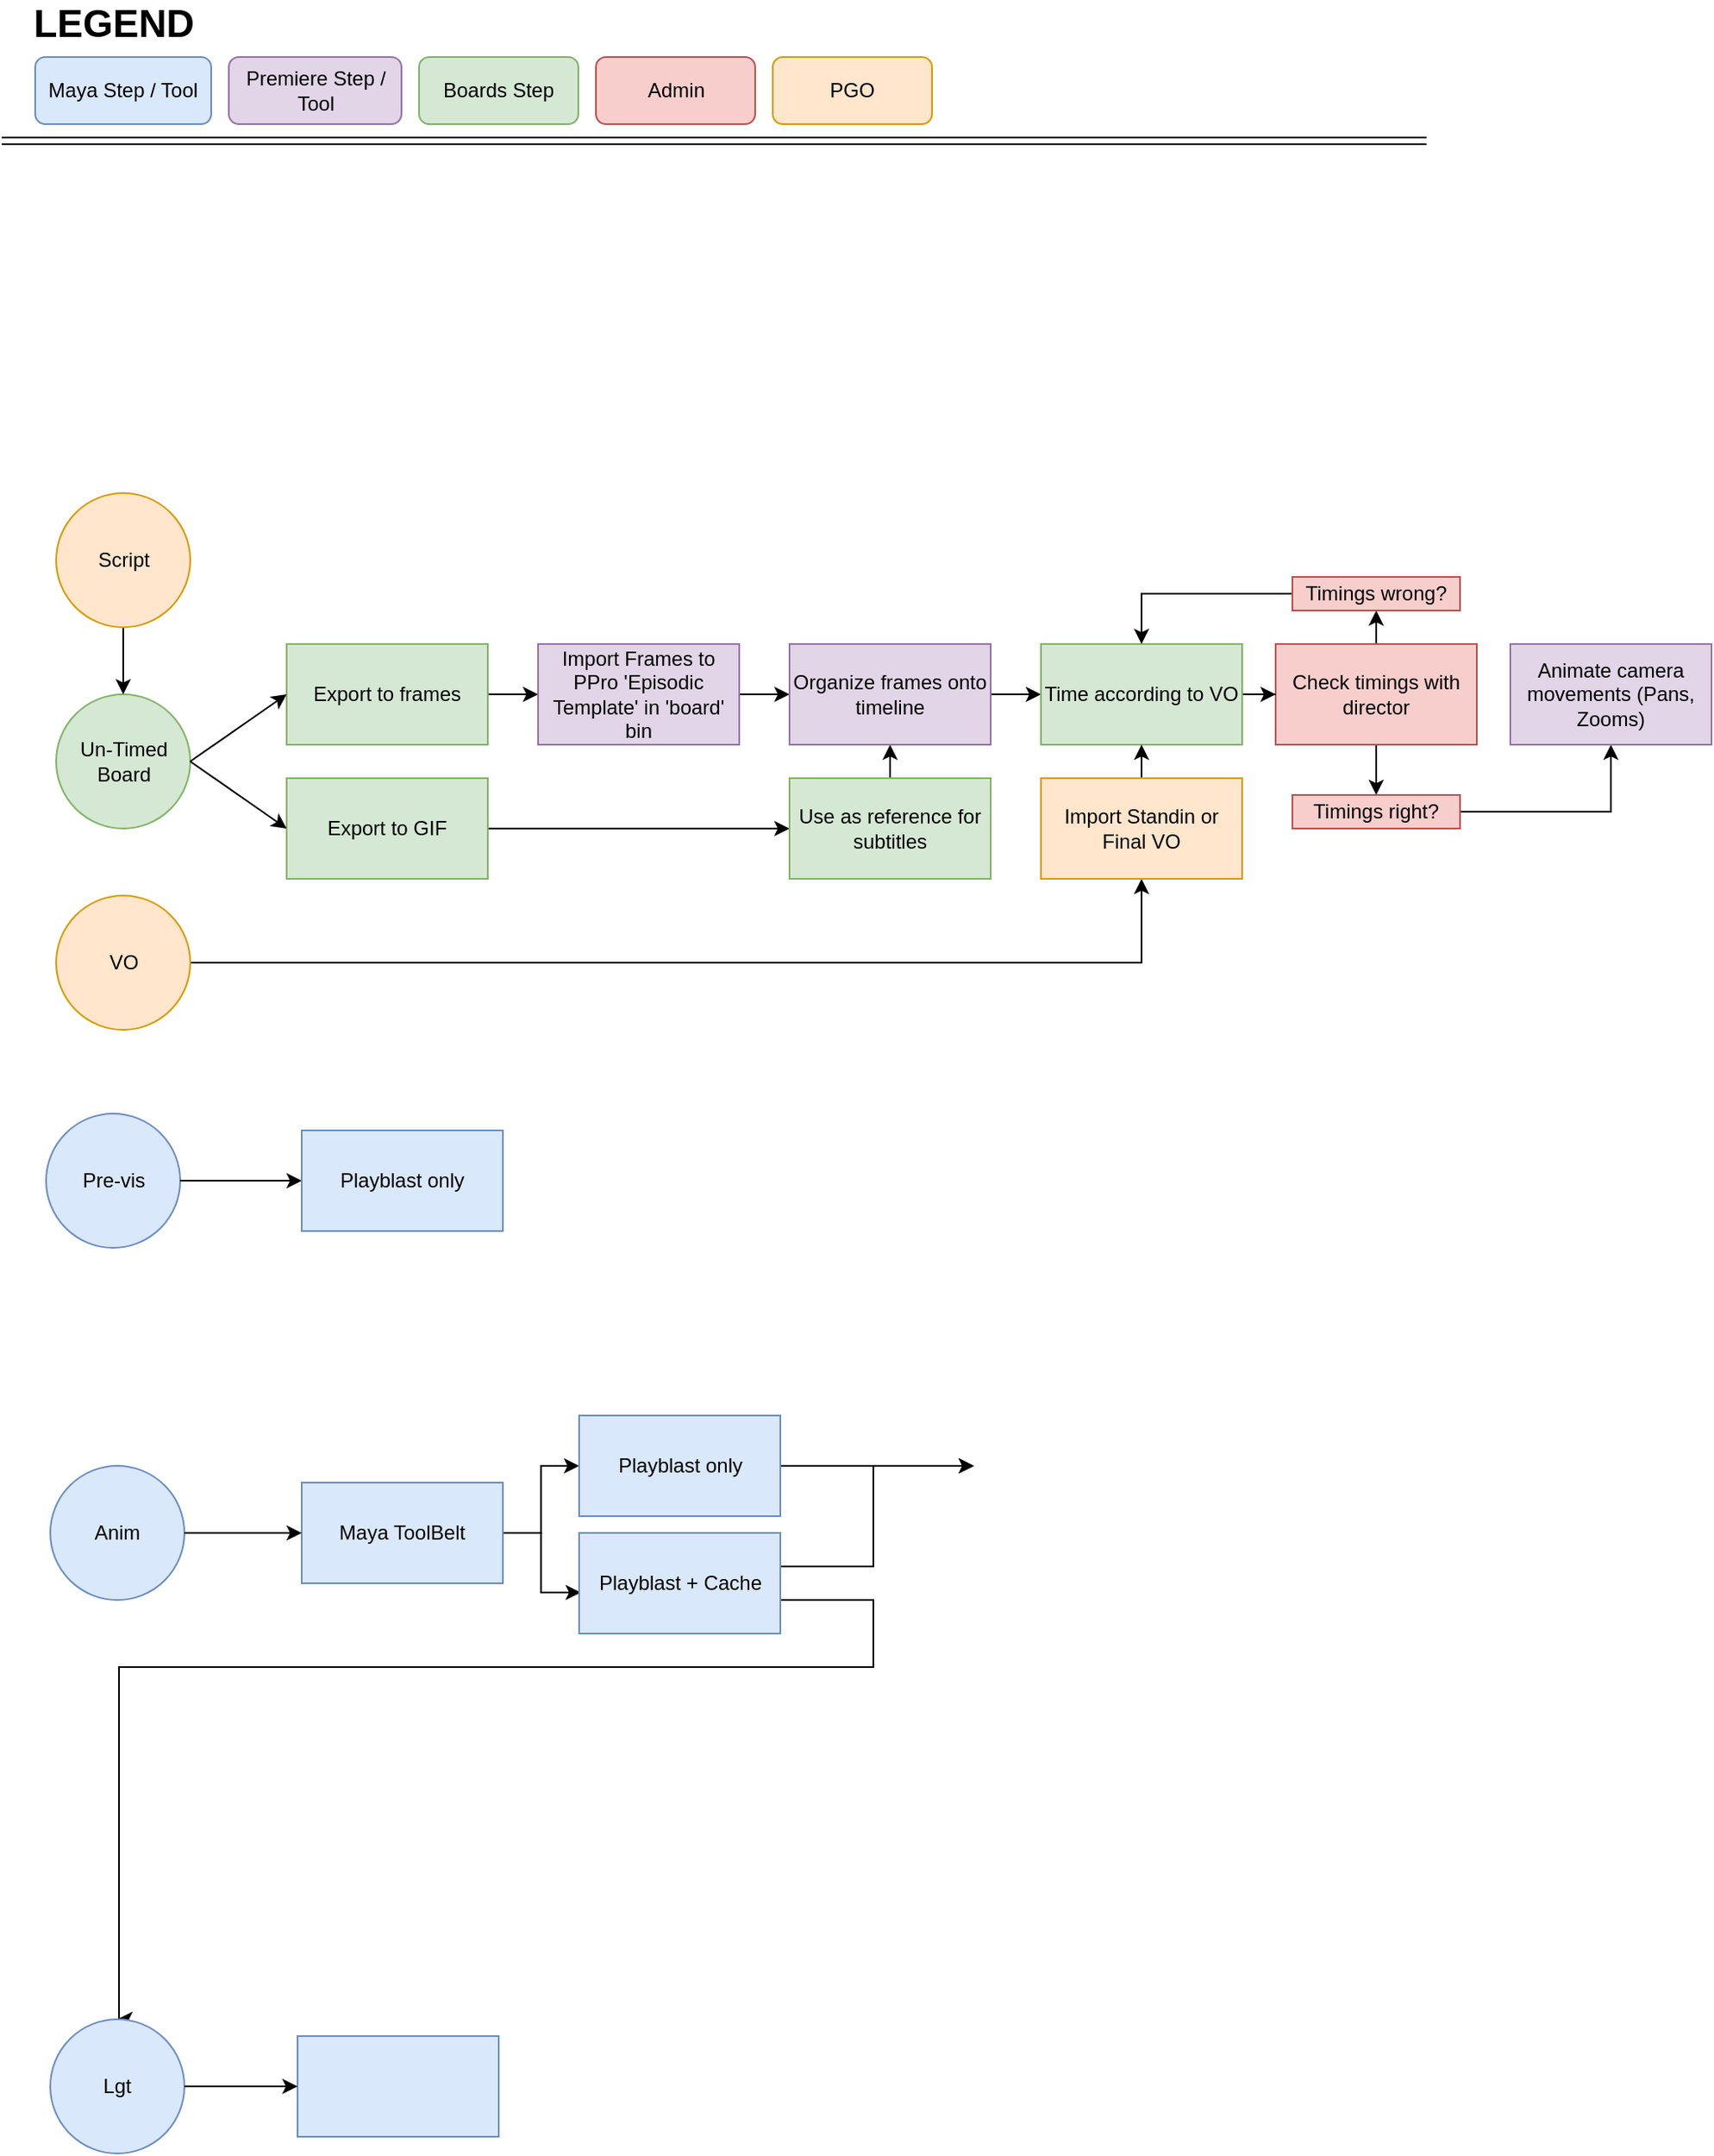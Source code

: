 <mxfile version="10.7.5" type="github"><diagram id="CCXeJW7M9jx39fnr2ovB" name="Page-1"><mxGraphModel dx="861" dy="1075" grid="1" gridSize="10" guides="1" tooltips="1" connect="1" arrows="1" fold="1" page="1" pageScale="1" pageWidth="850" pageHeight="1100" math="0" shadow="0"><root><mxCell id="0"/><mxCell id="1" parent="0"/><mxCell id="S4QCxYn6otUafmFbAQv0-1" value="Pre-vis" style="ellipse;whiteSpace=wrap;html=1;aspect=fixed;fillColor=#dae8fc;strokeColor=#6c8ebf;" parent="1" vertex="1"><mxGeometry x="26.5" y="670" width="80" height="80" as="geometry"/></mxCell><mxCell id="S4QCxYn6otUafmFbAQv0-4" value="" style="endArrow=classic;html=1;exitX=1;exitY=0.5;exitDx=0;exitDy=0;entryX=0;entryY=0.5;entryDx=0;entryDy=0;fillColor=#dae8fc;strokeColor=#000000;" parent="1" source="S4QCxYn6otUafmFbAQv0-1" target="z_4vQgYtqCrbbHdfwWRi-2" edge="1"><mxGeometry width="50" height="50" relative="1" as="geometry"><mxPoint x="26.5" y="820" as="sourcePoint"/><mxPoint x="177" y="710" as="targetPoint"/></mxGeometry></mxCell><mxCell id="S4QCxYn6otUafmFbAQv0-5" value="Un-Timed Board" style="ellipse;whiteSpace=wrap;html=1;aspect=fixed;fillColor=#d5e8d4;strokeColor=#82b366;" parent="1" vertex="1"><mxGeometry x="32.5" y="420" width="80" height="80" as="geometry"/></mxCell><mxCell id="2LvJmRA9mDnXVUI-L1Ei-2" style="edgeStyle=orthogonalEdgeStyle;rounded=0;orthogonalLoop=1;jettySize=auto;html=1;entryX=0;entryY=0.5;entryDx=0;entryDy=0;" parent="1" source="S4QCxYn6otUafmFbAQv0-6" target="2LvJmRA9mDnXVUI-L1Ei-1" edge="1"><mxGeometry relative="1" as="geometry"/></mxCell><mxCell id="S4QCxYn6otUafmFbAQv0-6" value="Export to frames" style="rounded=0;whiteSpace=wrap;html=1;fillColor=#d5e8d4;strokeColor=#82b366;" parent="1" vertex="1"><mxGeometry x="170" y="390" width="120" height="60" as="geometry"/></mxCell><mxCell id="S4QCxYn6otUafmFbAQv0-7" value="" style="endArrow=classic;html=1;exitX=1;exitY=0.5;exitDx=0;exitDy=0;entryX=0;entryY=0.5;entryDx=0;entryDy=0;" parent="1" source="S4QCxYn6otUafmFbAQv0-5" target="S4QCxYn6otUafmFbAQv0-6" edge="1"><mxGeometry width="50" height="50" relative="1" as="geometry"><mxPoint x="100" y="470" as="sourcePoint"/><mxPoint x="170" y="470" as="targetPoint"/></mxGeometry></mxCell><mxCell id="S4QCxYn6otUafmFbAQv0-11" style="edgeStyle=orthogonalEdgeStyle;rounded=0;orthogonalLoop=1;jettySize=auto;html=1;entryX=0;entryY=0.5;entryDx=0;entryDy=0;" parent="1" source="S4QCxYn6otUafmFbAQv0-8" target="S4QCxYn6otUafmFbAQv0-10" edge="1"><mxGeometry relative="1" as="geometry"><Array as="points"><mxPoint x="430" y="500"/><mxPoint x="430" y="500"/></Array></mxGeometry></mxCell><mxCell id="S4QCxYn6otUafmFbAQv0-8" value="Export to GIF" style="rounded=0;whiteSpace=wrap;html=1;fillColor=#d5e8d4;strokeColor=#82b366;" parent="1" vertex="1"><mxGeometry x="170" y="470" width="120" height="60" as="geometry"/></mxCell><mxCell id="S4QCxYn6otUafmFbAQv0-9" value="" style="endArrow=classic;html=1;exitX=1;exitY=0.5;exitDx=0;exitDy=0;entryX=0;entryY=0.5;entryDx=0;entryDy=0;" parent="1" source="S4QCxYn6otUafmFbAQv0-5" target="S4QCxYn6otUafmFbAQv0-8" edge="1"><mxGeometry width="50" height="50" relative="1" as="geometry"><mxPoint x="20" y="720" as="sourcePoint"/><mxPoint x="70" y="670" as="targetPoint"/></mxGeometry></mxCell><mxCell id="2LvJmRA9mDnXVUI-L1Ei-6" style="edgeStyle=orthogonalEdgeStyle;rounded=0;orthogonalLoop=1;jettySize=auto;html=1;exitX=0.5;exitY=0;exitDx=0;exitDy=0;entryX=0.5;entryY=1;entryDx=0;entryDy=0;" parent="1" source="S4QCxYn6otUafmFbAQv0-10" target="2LvJmRA9mDnXVUI-L1Ei-3" edge="1"><mxGeometry relative="1" as="geometry"/></mxCell><mxCell id="S4QCxYn6otUafmFbAQv0-10" value="Use as reference for subtitles" style="rounded=0;whiteSpace=wrap;html=1;fillColor=#d5e8d4;strokeColor=#82b366;" parent="1" vertex="1"><mxGeometry x="470" y="470" width="120" height="60" as="geometry"/></mxCell><mxCell id="2LvJmRA9mDnXVUI-L1Ei-4" style="edgeStyle=orthogonalEdgeStyle;rounded=0;orthogonalLoop=1;jettySize=auto;html=1;entryX=0;entryY=0.5;entryDx=0;entryDy=0;" parent="1" source="2LvJmRA9mDnXVUI-L1Ei-1" target="2LvJmRA9mDnXVUI-L1Ei-3" edge="1"><mxGeometry relative="1" as="geometry"/></mxCell><mxCell id="2LvJmRA9mDnXVUI-L1Ei-1" value="Import Frames to PPro 'Episodic Template' in 'board' bin&lt;br&gt;" style="rounded=0;whiteSpace=wrap;html=1;fillColor=#e1d5e7;strokeColor=#9673a6;" parent="1" vertex="1"><mxGeometry x="320" y="390" width="120" height="60" as="geometry"/></mxCell><mxCell id="v14WKormeMVv1eBh9IGO-12" style="edgeStyle=orthogonalEdgeStyle;rounded=0;orthogonalLoop=1;jettySize=auto;html=1;exitX=1;exitY=0.5;exitDx=0;exitDy=0;entryX=0;entryY=0.5;entryDx=0;entryDy=0;" parent="1" source="2LvJmRA9mDnXVUI-L1Ei-3" target="v14WKormeMVv1eBh9IGO-30" edge="1"><mxGeometry relative="1" as="geometry"><mxPoint x="610" y="470" as="targetPoint"/></mxGeometry></mxCell><mxCell id="2LvJmRA9mDnXVUI-L1Ei-3" value="Organize frames onto timeline" style="rounded=0;whiteSpace=wrap;html=1;fillColor=#e1d5e7;strokeColor=#9673a6;" parent="1" vertex="1"><mxGeometry x="470" y="390" width="120" height="60" as="geometry"/></mxCell><mxCell id="2LvJmRA9mDnXVUI-L1Ei-7" value="Maya Step / Tool" style="rounded=1;whiteSpace=wrap;html=1;fillColor=#dae8fc;strokeColor=#6c8ebf;" parent="1" vertex="1"><mxGeometry x="20" y="40" width="105" height="40" as="geometry"/></mxCell><mxCell id="2LvJmRA9mDnXVUI-L1Ei-8" value="Premiere Step / Tool&lt;br&gt;" style="rounded=1;whiteSpace=wrap;html=1;fillColor=#e1d5e7;strokeColor=#9673a6;" parent="1" vertex="1"><mxGeometry x="135.5" y="40" width="103" height="40" as="geometry"/></mxCell><mxCell id="2LvJmRA9mDnXVUI-L1Ei-10" value="&lt;b&gt;&lt;font style=&quot;font-size: 23px&quot;&gt;LEGEND&lt;br&gt;&lt;/font&gt;&lt;/b&gt;" style="text;html=1;strokeColor=none;fillColor=none;align=center;verticalAlign=middle;whiteSpace=wrap;rounded=0;" parent="1" vertex="1"><mxGeometry x="46.5" y="10" width="40" height="20" as="geometry"/></mxCell><mxCell id="v14WKormeMVv1eBh9IGO-1" value="Boards Step" style="rounded=1;whiteSpace=wrap;html=1;fillColor=#d5e8d4;strokeColor=#82b366;" parent="1" vertex="1"><mxGeometry x="249" y="40" width="95" height="40" as="geometry"/></mxCell><mxCell id="v14WKormeMVv1eBh9IGO-3" value="" style="shape=link;html=1;" parent="1" edge="1"><mxGeometry width="50" height="50" relative="1" as="geometry"><mxPoint y="90" as="sourcePoint"/><mxPoint x="850" y="90" as="targetPoint"/></mxGeometry></mxCell><mxCell id="v14WKormeMVv1eBh9IGO-15" style="edgeStyle=orthogonalEdgeStyle;rounded=0;orthogonalLoop=1;jettySize=auto;html=1;exitX=1;exitY=0.5;exitDx=0;exitDy=0;" parent="1" source="v14WKormeMVv1eBh9IGO-11" target="v14WKormeMVv1eBh9IGO-14" edge="1"><mxGeometry relative="1" as="geometry"><Array as="points"><mxPoint x="820" y="420"/></Array></mxGeometry></mxCell><mxCell id="v14WKormeMVv1eBh9IGO-36" style="edgeStyle=orthogonalEdgeStyle;rounded=0;orthogonalLoop=1;jettySize=auto;html=1;exitX=0.5;exitY=0;exitDx=0;exitDy=0;entryX=0.5;entryY=1;entryDx=0;entryDy=0;" parent="1" source="v14WKormeMVv1eBh9IGO-11" target="v14WKormeMVv1eBh9IGO-16" edge="1"><mxGeometry relative="1" as="geometry"/></mxCell><mxCell id="v14WKormeMVv1eBh9IGO-11" value="Check timings with director&lt;br&gt;" style="rounded=0;whiteSpace=wrap;html=1;fillColor=#f8cecc;strokeColor=#b85450;" parent="1" vertex="1"><mxGeometry x="760" y="390" width="120" height="60" as="geometry"/></mxCell><mxCell id="v14WKormeMVv1eBh9IGO-21" style="edgeStyle=orthogonalEdgeStyle;rounded=0;orthogonalLoop=1;jettySize=auto;html=1;" parent="1" source="v14WKormeMVv1eBh9IGO-14" target="v14WKormeMVv1eBh9IGO-20" edge="1"><mxGeometry relative="1" as="geometry"/></mxCell><mxCell id="v14WKormeMVv1eBh9IGO-14" value="Timings right?" style="rounded=0;whiteSpace=wrap;html=1;fillColor=#f8cecc;strokeColor=#b85450;" parent="1" vertex="1"><mxGeometry x="770" y="480" width="100" height="20" as="geometry"/></mxCell><mxCell id="v14WKormeMVv1eBh9IGO-20" value="Animate camera movements (Pans, Zooms)" style="rounded=0;whiteSpace=wrap;html=1;fillColor=#e1d5e7;strokeColor=#9673a6;" parent="1" vertex="1"><mxGeometry x="900" y="390" width="120" height="60" as="geometry"/></mxCell><mxCell id="v14WKormeMVv1eBh9IGO-22" value="Admin&lt;br&gt;" style="rounded=1;whiteSpace=wrap;html=1;fillColor=#f8cecc;strokeColor=#b85450;" parent="1" vertex="1"><mxGeometry x="354.5" y="40" width="95" height="40" as="geometry"/></mxCell><mxCell id="v14WKormeMVv1eBh9IGO-24" value="PGO&lt;br&gt;" style="rounded=1;whiteSpace=wrap;html=1;fillColor=#ffe6cc;strokeColor=#d79b00;" parent="1" vertex="1"><mxGeometry x="460" y="40" width="95" height="40" as="geometry"/></mxCell><mxCell id="v14WKormeMVv1eBh9IGO-27" style="edgeStyle=orthogonalEdgeStyle;rounded=0;orthogonalLoop=1;jettySize=auto;html=1;entryX=0.5;entryY=0;entryDx=0;entryDy=0;" parent="1" source="v14WKormeMVv1eBh9IGO-26" target="S4QCxYn6otUafmFbAQv0-5" edge="1"><mxGeometry relative="1" as="geometry"/></mxCell><mxCell id="v14WKormeMVv1eBh9IGO-26" value="Script" style="ellipse;whiteSpace=wrap;html=1;aspect=fixed;fillColor=#ffe6cc;strokeColor=#d79b00;" parent="1" vertex="1"><mxGeometry x="32.5" y="300" width="80" height="80" as="geometry"/></mxCell><mxCell id="l83W7AW_iVrEGQ6RDGTZ-4" style="edgeStyle=orthogonalEdgeStyle;rounded=0;orthogonalLoop=1;jettySize=auto;html=1;exitX=0.5;exitY=0;exitDx=0;exitDy=0;entryX=0.5;entryY=1;entryDx=0;entryDy=0;" edge="1" parent="1" source="v14WKormeMVv1eBh9IGO-28" target="v14WKormeMVv1eBh9IGO-33"><mxGeometry relative="1" as="geometry"><Array as="points"><mxPoint x="73" y="580"/><mxPoint x="680" y="580"/></Array></mxGeometry></mxCell><mxCell id="v14WKormeMVv1eBh9IGO-28" value="VO" style="ellipse;whiteSpace=wrap;html=1;aspect=fixed;fillColor=#ffe6cc;strokeColor=#d79b00;" parent="1" vertex="1"><mxGeometry x="32.5" y="540" width="80" height="80" as="geometry"/></mxCell><mxCell id="l83W7AW_iVrEGQ6RDGTZ-6" style="edgeStyle=orthogonalEdgeStyle;rounded=0;orthogonalLoop=1;jettySize=auto;html=1;entryX=0;entryY=0.5;entryDx=0;entryDy=0;" edge="1" parent="1" source="v14WKormeMVv1eBh9IGO-30" target="v14WKormeMVv1eBh9IGO-11"><mxGeometry relative="1" as="geometry"/></mxCell><mxCell id="v14WKormeMVv1eBh9IGO-30" value="Time according to VO" style="rounded=0;whiteSpace=wrap;html=1;fillColor=#d5e8d4;strokeColor=#82b366;" parent="1" vertex="1"><mxGeometry x="620" y="390" width="120" height="60" as="geometry"/></mxCell><mxCell id="l83W7AW_iVrEGQ6RDGTZ-9" style="edgeStyle=orthogonalEdgeStyle;rounded=0;orthogonalLoop=1;jettySize=auto;html=1;entryX=0.5;entryY=0;entryDx=0;entryDy=0;" edge="1" parent="1" source="v14WKormeMVv1eBh9IGO-16" target="v14WKormeMVv1eBh9IGO-30"><mxGeometry relative="1" as="geometry"/></mxCell><mxCell id="v14WKormeMVv1eBh9IGO-16" value="Timings wrong?" style="rounded=0;whiteSpace=wrap;html=1;fillColor=#f8cecc;strokeColor=#b85450;" parent="1" vertex="1"><mxGeometry x="770" y="350" width="100" height="20" as="geometry"/></mxCell><mxCell id="l83W7AW_iVrEGQ6RDGTZ-5" style="edgeStyle=orthogonalEdgeStyle;rounded=0;orthogonalLoop=1;jettySize=auto;html=1;exitX=0.5;exitY=0;exitDx=0;exitDy=0;entryX=0.5;entryY=1;entryDx=0;entryDy=0;" edge="1" parent="1" source="v14WKormeMVv1eBh9IGO-33" target="v14WKormeMVv1eBh9IGO-30"><mxGeometry relative="1" as="geometry"/></mxCell><mxCell id="v14WKormeMVv1eBh9IGO-33" value="Import Standin or Final VO" style="rounded=0;whiteSpace=wrap;html=1;fillColor=#ffe6cc;strokeColor=#d79b00;" parent="1" vertex="1"><mxGeometry x="620" y="470" width="120" height="60" as="geometry"/></mxCell><mxCell id="z_4vQgYtqCrbbHdfwWRi-2" value="Playblast only" style="rounded=0;whiteSpace=wrap;html=1;fillColor=#dae8fc;strokeColor=#6c8ebf;" parent="1" vertex="1"><mxGeometry x="179" y="680" width="120" height="60" as="geometry"/></mxCell><mxCell id="z_4vQgYtqCrbbHdfwWRi-6" value="Anim" style="ellipse;whiteSpace=wrap;html=1;aspect=fixed;fillColor=#dae8fc;strokeColor=#6c8ebf;" parent="1" vertex="1"><mxGeometry x="29" y="880" width="80" height="80" as="geometry"/></mxCell><mxCell id="z_4vQgYtqCrbbHdfwWRi-7" style="edgeStyle=orthogonalEdgeStyle;rounded=0;orthogonalLoop=1;jettySize=auto;html=1;fillColor=#dae8fc;strokeColor=#000000;" parent="1" source="z_4vQgYtqCrbbHdfwWRi-9" target="z_4vQgYtqCrbbHdfwWRi-11" edge="1"><mxGeometry relative="1" as="geometry"/></mxCell><mxCell id="z_4vQgYtqCrbbHdfwWRi-8" style="edgeStyle=orthogonalEdgeStyle;rounded=0;orthogonalLoop=1;jettySize=auto;html=1;exitX=1;exitY=0.5;exitDx=0;exitDy=0;entryX=0.008;entryY=0.592;entryDx=0;entryDy=0;entryPerimeter=0;fillColor=#dae8fc;strokeColor=#000000;" parent="1" source="z_4vQgYtqCrbbHdfwWRi-9" target="z_4vQgYtqCrbbHdfwWRi-12" edge="1"><mxGeometry relative="1" as="geometry"><mxPoint x="319.5" y="970" as="targetPoint"/></mxGeometry></mxCell><mxCell id="z_4vQgYtqCrbbHdfwWRi-9" value="Maya ToolBelt" style="rounded=0;whiteSpace=wrap;html=1;fillColor=#dae8fc;strokeColor=#6c8ebf;" parent="1" vertex="1"><mxGeometry x="179" y="890" width="120" height="60" as="geometry"/></mxCell><mxCell id="z_4vQgYtqCrbbHdfwWRi-10" value="" style="endArrow=classic;html=1;exitX=1;exitY=0.5;exitDx=0;exitDy=0;entryX=0;entryY=0.5;entryDx=0;entryDy=0;fillColor=#dae8fc;strokeColor=#000000;" parent="1" source="z_4vQgYtqCrbbHdfwWRi-6" target="z_4vQgYtqCrbbHdfwWRi-9" edge="1"><mxGeometry width="50" height="50" relative="1" as="geometry"><mxPoint x="29" y="1030" as="sourcePoint"/><mxPoint x="79" y="980" as="targetPoint"/></mxGeometry></mxCell><mxCell id="z_4vQgYtqCrbbHdfwWRi-15" style="edgeStyle=orthogonalEdgeStyle;rounded=0;orthogonalLoop=1;jettySize=auto;html=1;fillColor=#dae8fc;strokeColor=#000000;" parent="1" source="z_4vQgYtqCrbbHdfwWRi-11" edge="1"><mxGeometry relative="1" as="geometry"><mxPoint x="580" y="880" as="targetPoint"/></mxGeometry></mxCell><mxCell id="z_4vQgYtqCrbbHdfwWRi-11" value="Playblast only" style="rounded=0;whiteSpace=wrap;html=1;fillColor=#dae8fc;strokeColor=#6c8ebf;" parent="1" vertex="1"><mxGeometry x="344.5" y="850" width="120" height="60" as="geometry"/></mxCell><mxCell id="z_4vQgYtqCrbbHdfwWRi-14" style="edgeStyle=orthogonalEdgeStyle;rounded=0;orthogonalLoop=1;jettySize=auto;html=1;fillColor=#dae8fc;strokeColor=#000000;" parent="1" source="z_4vQgYtqCrbbHdfwWRi-12" edge="1"><mxGeometry relative="1" as="geometry"><mxPoint x="580" y="880" as="targetPoint"/><Array as="points"><mxPoint x="520" y="940"/><mxPoint x="520" y="880"/></Array></mxGeometry></mxCell><mxCell id="z_4vQgYtqCrbbHdfwWRi-16" style="edgeStyle=orthogonalEdgeStyle;rounded=0;orthogonalLoop=1;jettySize=auto;html=1;entryX=0.5;entryY=0;entryDx=0;entryDy=0;fillColor=#dae8fc;strokeColor=#000000;" parent="1" source="z_4vQgYtqCrbbHdfwWRi-12" edge="1" target="l83W7AW_iVrEGQ6RDGTZ-1"><mxGeometry relative="1" as="geometry"><mxPoint x="65" y="1019" as="targetPoint"/><Array as="points"><mxPoint x="520" y="960"/><mxPoint x="520" y="1000"/><mxPoint x="70" y="1000"/></Array></mxGeometry></mxCell><mxCell id="z_4vQgYtqCrbbHdfwWRi-12" value="Playblast + Cache" style="rounded=0;whiteSpace=wrap;html=1;fillColor=#dae8fc;strokeColor=#6c8ebf;" parent="1" vertex="1"><mxGeometry x="344.5" y="920" width="120" height="60" as="geometry"/></mxCell><mxCell id="l83W7AW_iVrEGQ6RDGTZ-1" value="Lgt" style="ellipse;whiteSpace=wrap;html=1;aspect=fixed;fillColor=#dae8fc;strokeColor=#6c8ebf;" vertex="1" parent="1"><mxGeometry x="29" y="1210" width="80" height="80" as="geometry"/></mxCell><mxCell id="l83W7AW_iVrEGQ6RDGTZ-2" value="" style="rounded=0;whiteSpace=wrap;html=1;fillColor=#dae8fc;strokeColor=#6c8ebf;" vertex="1" parent="1"><mxGeometry x="176.5" y="1220" width="120" height="60" as="geometry"/></mxCell><mxCell id="l83W7AW_iVrEGQ6RDGTZ-3" value="" style="endArrow=classic;html=1;exitX=1;exitY=0.5;exitDx=0;exitDy=0;entryX=0;entryY=0.5;entryDx=0;entryDy=0;fillColor=#dae8fc;strokeColor=#000000;" edge="1" parent="1" source="l83W7AW_iVrEGQ6RDGTZ-1" target="l83W7AW_iVrEGQ6RDGTZ-2"><mxGeometry width="50" height="50" relative="1" as="geometry"><mxPoint x="26.5" y="1360" as="sourcePoint"/><mxPoint x="76.5" y="1310" as="targetPoint"/></mxGeometry></mxCell></root></mxGraphModel></diagram></mxfile>